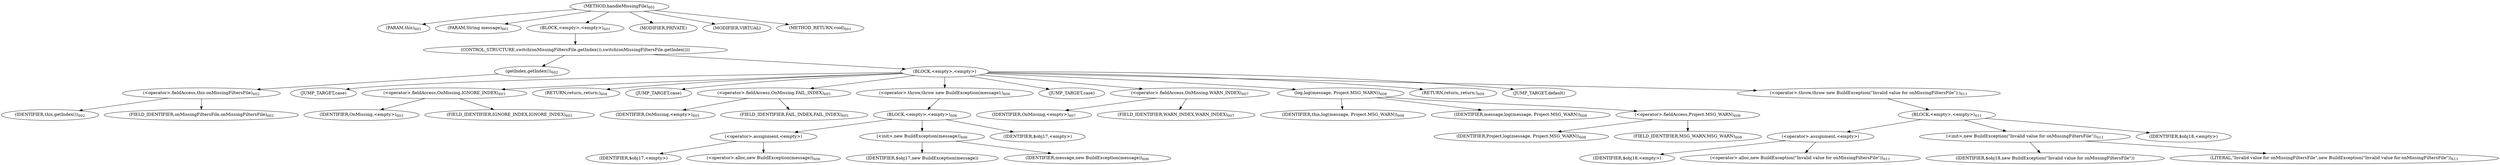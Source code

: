 digraph "handleMissingFile" {  
"1394" [label = <(METHOD,handleMissingFile)<SUB>601</SUB>> ]
"131" [label = <(PARAM,this)<SUB>601</SUB>> ]
"1395" [label = <(PARAM,String message)<SUB>601</SUB>> ]
"1396" [label = <(BLOCK,&lt;empty&gt;,&lt;empty&gt;)<SUB>601</SUB>> ]
"1397" [label = <(CONTROL_STRUCTURE,switch(onMissingFiltersFile.getIndex()),switch(onMissingFiltersFile.getIndex()))> ]
"1398" [label = <(getIndex,getIndex())<SUB>602</SUB>> ]
"1399" [label = <(&lt;operator&gt;.fieldAccess,this.onMissingFiltersFile)<SUB>602</SUB>> ]
"1400" [label = <(IDENTIFIER,this,getIndex())<SUB>602</SUB>> ]
"1401" [label = <(FIELD_IDENTIFIER,onMissingFiltersFile,onMissingFiltersFile)<SUB>602</SUB>> ]
"1402" [label = <(BLOCK,&lt;empty&gt;,&lt;empty&gt;)> ]
"1403" [label = <(JUMP_TARGET,case)> ]
"1404" [label = <(&lt;operator&gt;.fieldAccess,OnMissing.IGNORE_INDEX)<SUB>603</SUB>> ]
"1405" [label = <(IDENTIFIER,OnMissing,&lt;empty&gt;)<SUB>603</SUB>> ]
"1406" [label = <(FIELD_IDENTIFIER,IGNORE_INDEX,IGNORE_INDEX)<SUB>603</SUB>> ]
"1407" [label = <(RETURN,return;,return;)<SUB>604</SUB>> ]
"1408" [label = <(JUMP_TARGET,case)> ]
"1409" [label = <(&lt;operator&gt;.fieldAccess,OnMissing.FAIL_INDEX)<SUB>605</SUB>> ]
"1410" [label = <(IDENTIFIER,OnMissing,&lt;empty&gt;)<SUB>605</SUB>> ]
"1411" [label = <(FIELD_IDENTIFIER,FAIL_INDEX,FAIL_INDEX)<SUB>605</SUB>> ]
"1412" [label = <(&lt;operator&gt;.throw,throw new BuildException(message);)<SUB>606</SUB>> ]
"1413" [label = <(BLOCK,&lt;empty&gt;,&lt;empty&gt;)<SUB>606</SUB>> ]
"1414" [label = <(&lt;operator&gt;.assignment,&lt;empty&gt;)> ]
"1415" [label = <(IDENTIFIER,$obj17,&lt;empty&gt;)> ]
"1416" [label = <(&lt;operator&gt;.alloc,new BuildException(message))<SUB>606</SUB>> ]
"1417" [label = <(&lt;init&gt;,new BuildException(message))<SUB>606</SUB>> ]
"1418" [label = <(IDENTIFIER,$obj17,new BuildException(message))> ]
"1419" [label = <(IDENTIFIER,message,new BuildException(message))<SUB>606</SUB>> ]
"1420" [label = <(IDENTIFIER,$obj17,&lt;empty&gt;)> ]
"1421" [label = <(JUMP_TARGET,case)> ]
"1422" [label = <(&lt;operator&gt;.fieldAccess,OnMissing.WARN_INDEX)<SUB>607</SUB>> ]
"1423" [label = <(IDENTIFIER,OnMissing,&lt;empty&gt;)<SUB>607</SUB>> ]
"1424" [label = <(FIELD_IDENTIFIER,WARN_INDEX,WARN_INDEX)<SUB>607</SUB>> ]
"1425" [label = <(log,log(message, Project.MSG_WARN))<SUB>608</SUB>> ]
"130" [label = <(IDENTIFIER,this,log(message, Project.MSG_WARN))<SUB>608</SUB>> ]
"1426" [label = <(IDENTIFIER,message,log(message, Project.MSG_WARN))<SUB>608</SUB>> ]
"1427" [label = <(&lt;operator&gt;.fieldAccess,Project.MSG_WARN)<SUB>608</SUB>> ]
"1428" [label = <(IDENTIFIER,Project,log(message, Project.MSG_WARN))<SUB>608</SUB>> ]
"1429" [label = <(FIELD_IDENTIFIER,MSG_WARN,MSG_WARN)<SUB>608</SUB>> ]
"1430" [label = <(RETURN,return;,return;)<SUB>609</SUB>> ]
"1431" [label = <(JUMP_TARGET,default)> ]
"1432" [label = <(&lt;operator&gt;.throw,throw new BuildException(&quot;Invalid value for onMissingFiltersFile&quot;);)<SUB>611</SUB>> ]
"1433" [label = <(BLOCK,&lt;empty&gt;,&lt;empty&gt;)<SUB>611</SUB>> ]
"1434" [label = <(&lt;operator&gt;.assignment,&lt;empty&gt;)> ]
"1435" [label = <(IDENTIFIER,$obj18,&lt;empty&gt;)> ]
"1436" [label = <(&lt;operator&gt;.alloc,new BuildException(&quot;Invalid value for onMissingFiltersFile&quot;))<SUB>611</SUB>> ]
"1437" [label = <(&lt;init&gt;,new BuildException(&quot;Invalid value for onMissingFiltersFile&quot;))<SUB>611</SUB>> ]
"1438" [label = <(IDENTIFIER,$obj18,new BuildException(&quot;Invalid value for onMissingFiltersFile&quot;))> ]
"1439" [label = <(LITERAL,&quot;Invalid value for onMissingFiltersFile&quot;,new BuildException(&quot;Invalid value for onMissingFiltersFile&quot;))<SUB>611</SUB>> ]
"1440" [label = <(IDENTIFIER,$obj18,&lt;empty&gt;)> ]
"1441" [label = <(MODIFIER,PRIVATE)> ]
"1442" [label = <(MODIFIER,VIRTUAL)> ]
"1443" [label = <(METHOD_RETURN,void)<SUB>601</SUB>> ]
  "1394" -> "131" 
  "1394" -> "1395" 
  "1394" -> "1396" 
  "1394" -> "1441" 
  "1394" -> "1442" 
  "1394" -> "1443" 
  "1396" -> "1397" 
  "1397" -> "1398" 
  "1397" -> "1402" 
  "1398" -> "1399" 
  "1399" -> "1400" 
  "1399" -> "1401" 
  "1402" -> "1403" 
  "1402" -> "1404" 
  "1402" -> "1407" 
  "1402" -> "1408" 
  "1402" -> "1409" 
  "1402" -> "1412" 
  "1402" -> "1421" 
  "1402" -> "1422" 
  "1402" -> "1425" 
  "1402" -> "1430" 
  "1402" -> "1431" 
  "1402" -> "1432" 
  "1404" -> "1405" 
  "1404" -> "1406" 
  "1409" -> "1410" 
  "1409" -> "1411" 
  "1412" -> "1413" 
  "1413" -> "1414" 
  "1413" -> "1417" 
  "1413" -> "1420" 
  "1414" -> "1415" 
  "1414" -> "1416" 
  "1417" -> "1418" 
  "1417" -> "1419" 
  "1422" -> "1423" 
  "1422" -> "1424" 
  "1425" -> "130" 
  "1425" -> "1426" 
  "1425" -> "1427" 
  "1427" -> "1428" 
  "1427" -> "1429" 
  "1432" -> "1433" 
  "1433" -> "1434" 
  "1433" -> "1437" 
  "1433" -> "1440" 
  "1434" -> "1435" 
  "1434" -> "1436" 
  "1437" -> "1438" 
  "1437" -> "1439" 
}
